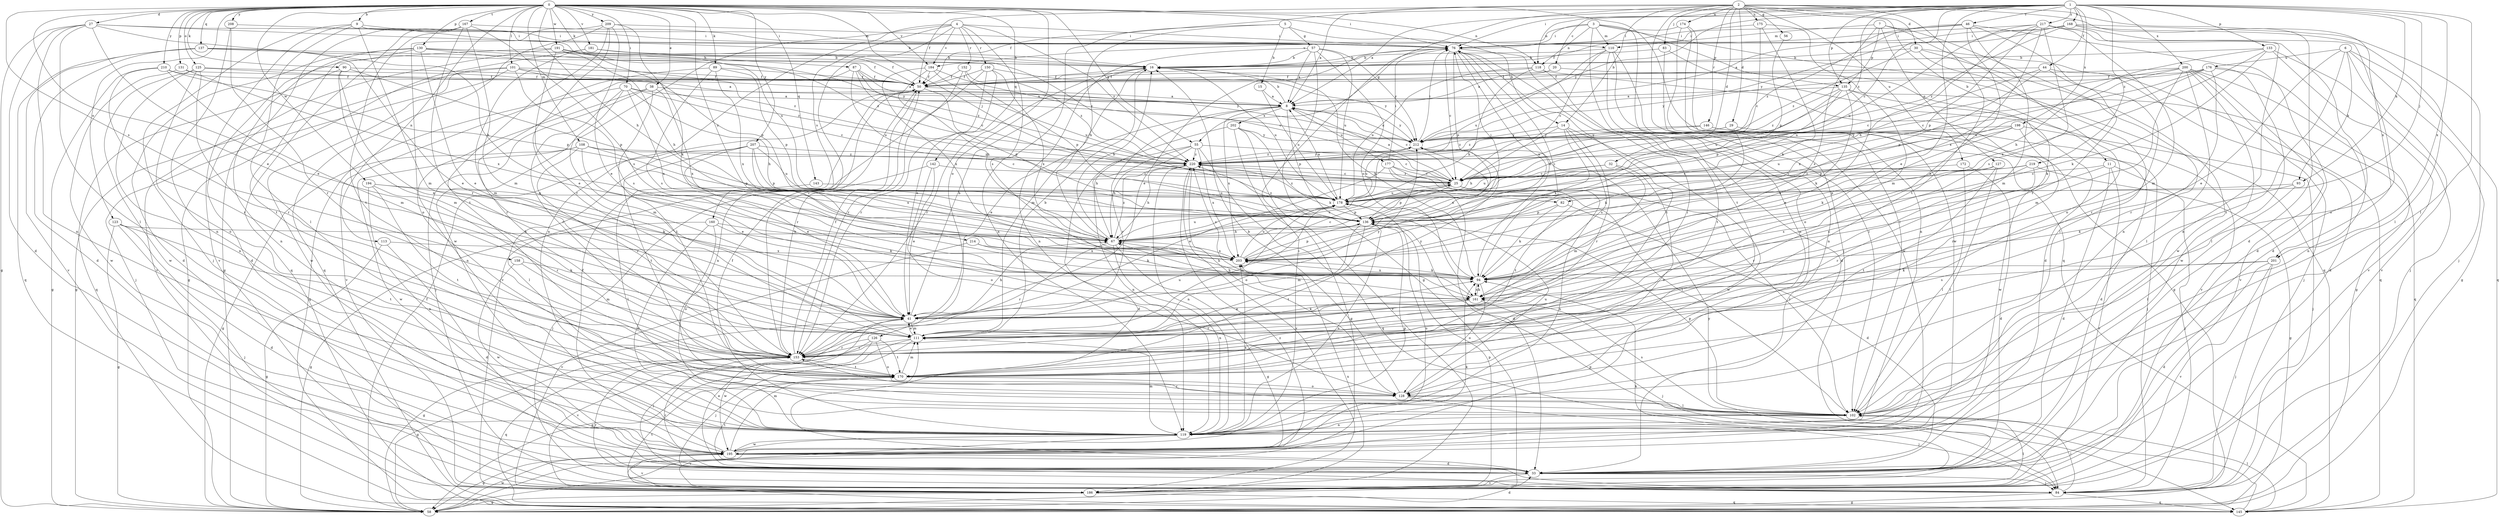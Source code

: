 strict digraph  {
0;
1;
2;
3;
4;
5;
6;
7;
8;
9;
11;
14;
15;
16;
20;
25;
27;
29;
30;
32;
33;
38;
41;
44;
46;
50;
55;
56;
57;
58;
67;
70;
76;
82;
83;
84;
87;
89;
90;
93;
94;
101;
102;
108;
110;
111;
113;
118;
119;
123;
125;
126;
127;
128;
130;
131;
133;
135;
136;
137;
142;
143;
145;
146;
150;
152;
153;
158;
160;
161;
167;
168;
170;
172;
174;
175;
176;
177;
178;
181;
184;
186;
191;
194;
195;
198;
200;
201;
202;
203;
207;
208;
209;
210;
212;
214;
217;
219;
220;
0 -> 9  [label=b];
0 -> 27  [label=d];
0 -> 38  [label=e];
0 -> 41  [label=e];
0 -> 55  [label=g];
0 -> 67  [label=h];
0 -> 70  [label=i];
0 -> 76  [label=i];
0 -> 82  [label=j];
0 -> 87  [label=k];
0 -> 89  [label=k];
0 -> 90  [label=k];
0 -> 101  [label=l];
0 -> 108  [label=m];
0 -> 113  [label=n];
0 -> 118  [label=n];
0 -> 123  [label=o];
0 -> 125  [label=o];
0 -> 126  [label=o];
0 -> 130  [label=p];
0 -> 131  [label=p];
0 -> 137  [label=q];
0 -> 142  [label=q];
0 -> 143  [label=q];
0 -> 145  [label=q];
0 -> 158  [label=s];
0 -> 167  [label=t];
0 -> 181  [label=v];
0 -> 184  [label=v];
0 -> 191  [label=w];
0 -> 194  [label=w];
0 -> 207  [label=y];
0 -> 208  [label=y];
0 -> 209  [label=y];
0 -> 210  [label=y];
0 -> 214  [label=z];
1 -> 8  [label=a];
1 -> 20  [label=c];
1 -> 25  [label=c];
1 -> 41  [label=e];
1 -> 44  [label=f];
1 -> 46  [label=f];
1 -> 50  [label=f];
1 -> 76  [label=i];
1 -> 82  [label=j];
1 -> 93  [label=k];
1 -> 102  [label=l];
1 -> 118  [label=n];
1 -> 133  [label=p];
1 -> 135  [label=p];
1 -> 168  [label=t];
1 -> 198  [label=x];
1 -> 200  [label=x];
1 -> 201  [label=x];
1 -> 212  [label=y];
1 -> 217  [label=z];
1 -> 219  [label=z];
1 -> 220  [label=z];
2 -> 8  [label=a];
2 -> 11  [label=b];
2 -> 14  [label=b];
2 -> 29  [label=d];
2 -> 30  [label=d];
2 -> 32  [label=d];
2 -> 33  [label=d];
2 -> 50  [label=f];
2 -> 55  [label=g];
2 -> 56  [label=g];
2 -> 83  [label=j];
2 -> 84  [label=j];
2 -> 146  [label=r];
2 -> 170  [label=t];
2 -> 172  [label=u];
2 -> 174  [label=u];
2 -> 175  [label=u];
2 -> 201  [label=x];
3 -> 76  [label=i];
3 -> 110  [label=m];
3 -> 118  [label=n];
3 -> 119  [label=n];
3 -> 135  [label=p];
3 -> 145  [label=q];
3 -> 170  [label=t];
3 -> 184  [label=v];
4 -> 76  [label=i];
4 -> 119  [label=n];
4 -> 150  [label=r];
4 -> 152  [label=r];
4 -> 153  [label=r];
4 -> 160  [label=s];
4 -> 161  [label=s];
4 -> 184  [label=v];
4 -> 195  [label=w];
4 -> 220  [label=z];
5 -> 14  [label=b];
5 -> 15  [label=b];
5 -> 57  [label=g];
5 -> 67  [label=h];
5 -> 119  [label=n];
6 -> 41  [label=e];
6 -> 58  [label=g];
6 -> 93  [label=k];
6 -> 145  [label=q];
6 -> 170  [label=t];
6 -> 176  [label=u];
6 -> 186  [label=v];
7 -> 110  [label=m];
7 -> 119  [label=n];
7 -> 127  [label=o];
7 -> 128  [label=o];
7 -> 135  [label=p];
7 -> 161  [label=s];
8 -> 16  [label=b];
8 -> 25  [label=c];
8 -> 41  [label=e];
8 -> 136  [label=p];
8 -> 153  [label=r];
8 -> 177  [label=u];
8 -> 202  [label=x];
8 -> 203  [label=x];
8 -> 212  [label=y];
9 -> 76  [label=i];
9 -> 84  [label=j];
9 -> 102  [label=l];
9 -> 110  [label=m];
9 -> 111  [label=m];
9 -> 178  [label=u];
9 -> 186  [label=v];
11 -> 25  [label=c];
11 -> 33  [label=d];
11 -> 84  [label=j];
11 -> 161  [label=s];
11 -> 186  [label=v];
14 -> 67  [label=h];
14 -> 153  [label=r];
14 -> 161  [label=s];
14 -> 195  [label=w];
14 -> 203  [label=x];
14 -> 212  [label=y];
15 -> 8  [label=a];
15 -> 178  [label=u];
16 -> 50  [label=f];
16 -> 111  [label=m];
16 -> 153  [label=r];
16 -> 178  [label=u];
20 -> 8  [label=a];
20 -> 50  [label=f];
20 -> 94  [label=k];
25 -> 8  [label=a];
25 -> 102  [label=l];
25 -> 119  [label=n];
25 -> 136  [label=p];
25 -> 178  [label=u];
25 -> 220  [label=z];
27 -> 16  [label=b];
27 -> 33  [label=d];
27 -> 41  [label=e];
27 -> 58  [label=g];
27 -> 67  [label=h];
27 -> 76  [label=i];
27 -> 102  [label=l];
27 -> 119  [label=n];
29 -> 33  [label=d];
29 -> 94  [label=k];
29 -> 212  [label=y];
29 -> 220  [label=z];
30 -> 16  [label=b];
30 -> 102  [label=l];
30 -> 145  [label=q];
30 -> 195  [label=w];
30 -> 220  [label=z];
32 -> 25  [label=c];
32 -> 111  [label=m];
32 -> 128  [label=o];
32 -> 178  [label=u];
33 -> 41  [label=e];
33 -> 84  [label=j];
33 -> 153  [label=r];
33 -> 170  [label=t];
33 -> 186  [label=v];
38 -> 8  [label=a];
38 -> 84  [label=j];
38 -> 119  [label=n];
38 -> 170  [label=t];
38 -> 203  [label=x];
41 -> 16  [label=b];
41 -> 58  [label=g];
41 -> 67  [label=h];
41 -> 84  [label=j];
41 -> 111  [label=m];
41 -> 212  [label=y];
44 -> 25  [label=c];
44 -> 33  [label=d];
44 -> 50  [label=f];
44 -> 136  [label=p];
44 -> 153  [label=r];
46 -> 8  [label=a];
46 -> 33  [label=d];
46 -> 41  [label=e];
46 -> 76  [label=i];
46 -> 111  [label=m];
46 -> 153  [label=r];
46 -> 220  [label=z];
50 -> 8  [label=a];
50 -> 119  [label=n];
50 -> 136  [label=p];
50 -> 153  [label=r];
55 -> 25  [label=c];
55 -> 33  [label=d];
55 -> 67  [label=h];
55 -> 119  [label=n];
55 -> 145  [label=q];
55 -> 203  [label=x];
55 -> 220  [label=z];
56 -> 136  [label=p];
57 -> 8  [label=a];
57 -> 16  [label=b];
57 -> 58  [label=g];
57 -> 119  [label=n];
57 -> 161  [label=s];
57 -> 178  [label=u];
57 -> 212  [label=y];
58 -> 33  [label=d];
58 -> 50  [label=f];
58 -> 195  [label=w];
67 -> 16  [label=b];
67 -> 25  [label=c];
67 -> 58  [label=g];
67 -> 119  [label=n];
67 -> 153  [label=r];
67 -> 178  [label=u];
67 -> 203  [label=x];
67 -> 220  [label=z];
70 -> 8  [label=a];
70 -> 25  [label=c];
70 -> 67  [label=h];
70 -> 111  [label=m];
70 -> 145  [label=q];
70 -> 153  [label=r];
70 -> 203  [label=x];
76 -> 16  [label=b];
76 -> 25  [label=c];
76 -> 33  [label=d];
76 -> 41  [label=e];
76 -> 94  [label=k];
76 -> 136  [label=p];
76 -> 170  [label=t];
76 -> 203  [label=x];
82 -> 33  [label=d];
82 -> 94  [label=k];
82 -> 136  [label=p];
83 -> 16  [label=b];
83 -> 33  [label=d];
83 -> 195  [label=w];
84 -> 58  [label=g];
84 -> 102  [label=l];
84 -> 145  [label=q];
84 -> 153  [label=r];
87 -> 25  [label=c];
87 -> 50  [label=f];
87 -> 153  [label=r];
87 -> 178  [label=u];
87 -> 212  [label=y];
87 -> 220  [label=z];
89 -> 50  [label=f];
89 -> 136  [label=p];
89 -> 161  [label=s];
89 -> 186  [label=v];
89 -> 203  [label=x];
90 -> 41  [label=e];
90 -> 50  [label=f];
90 -> 111  [label=m];
90 -> 136  [label=p];
90 -> 145  [label=q];
93 -> 94  [label=k];
93 -> 102  [label=l];
93 -> 178  [label=u];
94 -> 16  [label=b];
94 -> 67  [label=h];
94 -> 76  [label=i];
94 -> 128  [label=o];
94 -> 161  [label=s];
94 -> 203  [label=x];
94 -> 220  [label=z];
101 -> 8  [label=a];
101 -> 50  [label=f];
101 -> 58  [label=g];
101 -> 84  [label=j];
101 -> 161  [label=s];
101 -> 195  [label=w];
101 -> 220  [label=z];
102 -> 119  [label=n];
102 -> 136  [label=p];
102 -> 153  [label=r];
102 -> 161  [label=s];
108 -> 25  [label=c];
108 -> 41  [label=e];
108 -> 58  [label=g];
108 -> 136  [label=p];
108 -> 153  [label=r];
108 -> 195  [label=w];
108 -> 220  [label=z];
110 -> 16  [label=b];
110 -> 25  [label=c];
110 -> 102  [label=l];
110 -> 119  [label=n];
110 -> 128  [label=o];
110 -> 178  [label=u];
111 -> 16  [label=b];
111 -> 41  [label=e];
111 -> 58  [label=g];
111 -> 84  [label=j];
111 -> 94  [label=k];
111 -> 153  [label=r];
111 -> 212  [label=y];
113 -> 33  [label=d];
113 -> 58  [label=g];
113 -> 203  [label=x];
118 -> 50  [label=f];
118 -> 58  [label=g];
118 -> 67  [label=h];
118 -> 170  [label=t];
118 -> 178  [label=u];
119 -> 50  [label=f];
119 -> 111  [label=m];
119 -> 136  [label=p];
119 -> 186  [label=v];
119 -> 195  [label=w];
119 -> 203  [label=x];
123 -> 33  [label=d];
123 -> 58  [label=g];
123 -> 67  [label=h];
123 -> 84  [label=j];
123 -> 170  [label=t];
125 -> 8  [label=a];
125 -> 50  [label=f];
125 -> 119  [label=n];
125 -> 128  [label=o];
125 -> 153  [label=r];
125 -> 195  [label=w];
126 -> 128  [label=o];
126 -> 153  [label=r];
126 -> 170  [label=t];
126 -> 186  [label=v];
126 -> 195  [label=w];
127 -> 25  [label=c];
127 -> 102  [label=l];
127 -> 153  [label=r];
127 -> 170  [label=t];
128 -> 16  [label=b];
128 -> 84  [label=j];
128 -> 102  [label=l];
128 -> 178  [label=u];
130 -> 16  [label=b];
130 -> 33  [label=d];
130 -> 41  [label=e];
130 -> 119  [label=n];
130 -> 170  [label=t];
130 -> 212  [label=y];
130 -> 220  [label=z];
131 -> 50  [label=f];
131 -> 195  [label=w];
131 -> 203  [label=x];
133 -> 16  [label=b];
133 -> 67  [label=h];
133 -> 84  [label=j];
133 -> 94  [label=k];
133 -> 186  [label=v];
133 -> 203  [label=x];
135 -> 8  [label=a];
135 -> 41  [label=e];
135 -> 94  [label=k];
135 -> 136  [label=p];
135 -> 145  [label=q];
135 -> 178  [label=u];
135 -> 186  [label=v];
135 -> 220  [label=z];
136 -> 67  [label=h];
136 -> 76  [label=i];
136 -> 111  [label=m];
136 -> 119  [label=n];
136 -> 170  [label=t];
136 -> 220  [label=z];
137 -> 16  [label=b];
137 -> 33  [label=d];
137 -> 41  [label=e];
137 -> 50  [label=f];
137 -> 145  [label=q];
137 -> 186  [label=v];
142 -> 25  [label=c];
142 -> 41  [label=e];
142 -> 84  [label=j];
142 -> 128  [label=o];
143 -> 102  [label=l];
143 -> 178  [label=u];
145 -> 102  [label=l];
145 -> 136  [label=p];
145 -> 220  [label=z];
146 -> 84  [label=j];
146 -> 195  [label=w];
146 -> 212  [label=y];
146 -> 220  [label=z];
150 -> 41  [label=e];
150 -> 50  [label=f];
150 -> 153  [label=r];
150 -> 186  [label=v];
150 -> 203  [label=x];
150 -> 212  [label=y];
152 -> 50  [label=f];
152 -> 136  [label=p];
152 -> 153  [label=r];
152 -> 220  [label=z];
153 -> 50  [label=f];
153 -> 58  [label=g];
153 -> 145  [label=q];
153 -> 170  [label=t];
153 -> 178  [label=u];
158 -> 94  [label=k];
158 -> 111  [label=m];
158 -> 195  [label=w];
160 -> 58  [label=g];
160 -> 67  [label=h];
160 -> 94  [label=k];
160 -> 119  [label=n];
160 -> 128  [label=o];
161 -> 41  [label=e];
161 -> 67  [label=h];
161 -> 84  [label=j];
161 -> 94  [label=k];
161 -> 153  [label=r];
167 -> 58  [label=g];
167 -> 76  [label=i];
167 -> 111  [label=m];
167 -> 145  [label=q];
167 -> 153  [label=r];
167 -> 161  [label=s];
167 -> 170  [label=t];
168 -> 50  [label=f];
168 -> 76  [label=i];
168 -> 84  [label=j];
168 -> 102  [label=l];
168 -> 128  [label=o];
168 -> 212  [label=y];
168 -> 220  [label=z];
170 -> 76  [label=i];
170 -> 111  [label=m];
170 -> 128  [label=o];
172 -> 25  [label=c];
172 -> 33  [label=d];
172 -> 102  [label=l];
174 -> 76  [label=i];
174 -> 102  [label=l];
174 -> 119  [label=n];
174 -> 195  [label=w];
175 -> 25  [label=c];
175 -> 76  [label=i];
175 -> 94  [label=k];
175 -> 111  [label=m];
176 -> 25  [label=c];
176 -> 50  [label=f];
176 -> 102  [label=l];
176 -> 119  [label=n];
176 -> 153  [label=r];
176 -> 178  [label=u];
176 -> 212  [label=y];
177 -> 25  [label=c];
177 -> 33  [label=d];
177 -> 41  [label=e];
177 -> 76  [label=i];
177 -> 102  [label=l];
177 -> 170  [label=t];
178 -> 8  [label=a];
178 -> 111  [label=m];
178 -> 136  [label=p];
178 -> 220  [label=z];
181 -> 16  [label=b];
181 -> 58  [label=g];
181 -> 111  [label=m];
181 -> 220  [label=z];
184 -> 25  [label=c];
184 -> 50  [label=f];
184 -> 67  [label=h];
184 -> 178  [label=u];
184 -> 203  [label=x];
186 -> 58  [label=g];
186 -> 94  [label=k];
186 -> 102  [label=l];
186 -> 136  [label=p];
186 -> 145  [label=q];
186 -> 170  [label=t];
186 -> 203  [label=x];
186 -> 212  [label=y];
191 -> 16  [label=b];
191 -> 33  [label=d];
191 -> 41  [label=e];
191 -> 50  [label=f];
191 -> 67  [label=h];
191 -> 136  [label=p];
191 -> 186  [label=v];
191 -> 220  [label=z];
194 -> 94  [label=k];
194 -> 119  [label=n];
194 -> 153  [label=r];
194 -> 170  [label=t];
194 -> 178  [label=u];
195 -> 33  [label=d];
195 -> 50  [label=f];
195 -> 58  [label=g];
195 -> 76  [label=i];
195 -> 94  [label=k];
195 -> 111  [label=m];
195 -> 178  [label=u];
195 -> 186  [label=v];
198 -> 84  [label=j];
198 -> 94  [label=k];
198 -> 136  [label=p];
198 -> 153  [label=r];
198 -> 178  [label=u];
198 -> 212  [label=y];
200 -> 50  [label=f];
200 -> 58  [label=g];
200 -> 84  [label=j];
200 -> 102  [label=l];
200 -> 111  [label=m];
200 -> 178  [label=u];
200 -> 186  [label=v];
200 -> 195  [label=w];
200 -> 203  [label=x];
201 -> 33  [label=d];
201 -> 84  [label=j];
201 -> 94  [label=k];
201 -> 161  [label=s];
201 -> 186  [label=v];
202 -> 58  [label=g];
202 -> 67  [label=h];
202 -> 94  [label=k];
202 -> 186  [label=v];
202 -> 212  [label=y];
203 -> 25  [label=c];
203 -> 94  [label=k];
203 -> 136  [label=p];
203 -> 178  [label=u];
207 -> 41  [label=e];
207 -> 102  [label=l];
207 -> 136  [label=p];
207 -> 170  [label=t];
207 -> 178  [label=u];
207 -> 203  [label=x];
207 -> 220  [label=z];
208 -> 76  [label=i];
208 -> 119  [label=n];
208 -> 153  [label=r];
209 -> 41  [label=e];
209 -> 76  [label=i];
209 -> 94  [label=k];
209 -> 128  [label=o];
209 -> 145  [label=q];
209 -> 153  [label=r];
209 -> 170  [label=t];
210 -> 50  [label=f];
210 -> 58  [label=g];
210 -> 111  [label=m];
210 -> 136  [label=p];
210 -> 153  [label=r];
212 -> 8  [label=a];
212 -> 76  [label=i];
212 -> 178  [label=u];
212 -> 203  [label=x];
212 -> 220  [label=z];
214 -> 94  [label=k];
214 -> 186  [label=v];
214 -> 203  [label=x];
217 -> 33  [label=d];
217 -> 67  [label=h];
217 -> 76  [label=i];
217 -> 111  [label=m];
217 -> 119  [label=n];
217 -> 136  [label=p];
217 -> 161  [label=s];
217 -> 178  [label=u];
217 -> 203  [label=x];
219 -> 25  [label=c];
219 -> 58  [label=g];
219 -> 136  [label=p];
219 -> 153  [label=r];
219 -> 161  [label=s];
220 -> 25  [label=c];
220 -> 67  [label=h];
220 -> 119  [label=n];
220 -> 128  [label=o];
220 -> 186  [label=v];
220 -> 212  [label=y];
}
